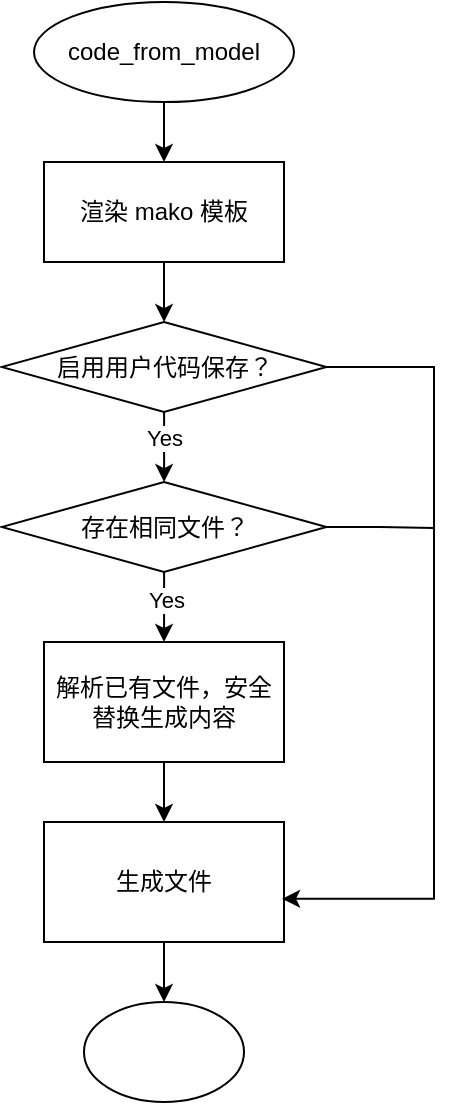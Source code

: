 <mxfile version="22.0.4" type="github">
  <diagram name="第 1 页" id="9DdOqp5RpslNYR3PhkIs">
    <mxGraphModel dx="1237" dy="857" grid="1" gridSize="10" guides="1" tooltips="1" connect="1" arrows="1" fold="1" page="1" pageScale="1" pageWidth="1169" pageHeight="827" math="0" shadow="0">
      <root>
        <mxCell id="0" />
        <mxCell id="1" parent="0" />
        <mxCell id="ahFxkoTIsDuq3HqAGgk5-3" value="" style="edgeStyle=orthogonalEdgeStyle;rounded=0;orthogonalLoop=1;jettySize=auto;html=1;" edge="1" parent="1" source="ahFxkoTIsDuq3HqAGgk5-1" target="ahFxkoTIsDuq3HqAGgk5-2">
          <mxGeometry relative="1" as="geometry" />
        </mxCell>
        <mxCell id="ahFxkoTIsDuq3HqAGgk5-1" value="code_from_model" style="ellipse;whiteSpace=wrap;html=1;" vertex="1" parent="1">
          <mxGeometry x="190" y="80" width="130" height="50" as="geometry" />
        </mxCell>
        <mxCell id="ahFxkoTIsDuq3HqAGgk5-5" value="" style="edgeStyle=orthogonalEdgeStyle;rounded=0;orthogonalLoop=1;jettySize=auto;html=1;" edge="1" parent="1" source="ahFxkoTIsDuq3HqAGgk5-2" target="ahFxkoTIsDuq3HqAGgk5-4">
          <mxGeometry relative="1" as="geometry" />
        </mxCell>
        <mxCell id="ahFxkoTIsDuq3HqAGgk5-2" value="渲染 mako 模板" style="whiteSpace=wrap;html=1;" vertex="1" parent="1">
          <mxGeometry x="195" y="160" width="120" height="50" as="geometry" />
        </mxCell>
        <mxCell id="ahFxkoTIsDuq3HqAGgk5-17" value="" style="edgeStyle=orthogonalEdgeStyle;rounded=0;orthogonalLoop=1;jettySize=auto;html=1;" edge="1" parent="1" source="ahFxkoTIsDuq3HqAGgk5-4" target="ahFxkoTIsDuq3HqAGgk5-16">
          <mxGeometry relative="1" as="geometry" />
        </mxCell>
        <mxCell id="ahFxkoTIsDuq3HqAGgk5-25" value="Yes" style="edgeLabel;html=1;align=center;verticalAlign=middle;resizable=0;points=[];" vertex="1" connectable="0" parent="ahFxkoTIsDuq3HqAGgk5-17">
          <mxGeometry x="-0.431" relative="1" as="geometry">
            <mxPoint as="offset" />
          </mxGeometry>
        </mxCell>
        <mxCell id="ahFxkoTIsDuq3HqAGgk5-4" value="启用用户代码保存？" style="rhombus;whiteSpace=wrap;html=1;" vertex="1" parent="1">
          <mxGeometry x="173.75" y="240" width="162.5" height="45" as="geometry" />
        </mxCell>
        <mxCell id="ahFxkoTIsDuq3HqAGgk5-20" value="" style="edgeStyle=orthogonalEdgeStyle;rounded=0;orthogonalLoop=1;jettySize=auto;html=1;" edge="1" parent="1" source="ahFxkoTIsDuq3HqAGgk5-10" target="ahFxkoTIsDuq3HqAGgk5-19">
          <mxGeometry relative="1" as="geometry" />
        </mxCell>
        <mxCell id="ahFxkoTIsDuq3HqAGgk5-10" value="解析已有文件，安全替换生成内容" style="whiteSpace=wrap;html=1;" vertex="1" parent="1">
          <mxGeometry x="195" y="400" width="120" height="60" as="geometry" />
        </mxCell>
        <mxCell id="ahFxkoTIsDuq3HqAGgk5-18" value="" style="edgeStyle=orthogonalEdgeStyle;rounded=0;orthogonalLoop=1;jettySize=auto;html=1;" edge="1" parent="1" source="ahFxkoTIsDuq3HqAGgk5-16" target="ahFxkoTIsDuq3HqAGgk5-10">
          <mxGeometry relative="1" as="geometry" />
        </mxCell>
        <mxCell id="ahFxkoTIsDuq3HqAGgk5-26" value="Yes" style="edgeLabel;html=1;align=center;verticalAlign=middle;resizable=0;points=[];" vertex="1" connectable="0" parent="ahFxkoTIsDuq3HqAGgk5-18">
          <mxGeometry x="-0.349" y="1" relative="1" as="geometry">
            <mxPoint y="2" as="offset" />
          </mxGeometry>
        </mxCell>
        <mxCell id="ahFxkoTIsDuq3HqAGgk5-24" style="edgeStyle=orthogonalEdgeStyle;rounded=0;orthogonalLoop=1;jettySize=auto;html=1;endArrow=none;endFill=0;" edge="1" parent="1" source="ahFxkoTIsDuq3HqAGgk5-16">
          <mxGeometry relative="1" as="geometry">
            <mxPoint x="390" y="343" as="targetPoint" />
            <Array as="points">
              <mxPoint x="363" y="343" />
              <mxPoint x="390" y="343" />
            </Array>
          </mxGeometry>
        </mxCell>
        <mxCell id="ahFxkoTIsDuq3HqAGgk5-16" value="存在相同文件？" style="rhombus;whiteSpace=wrap;html=1;" vertex="1" parent="1">
          <mxGeometry x="173.75" y="320" width="162.5" height="45" as="geometry" />
        </mxCell>
        <mxCell id="ahFxkoTIsDuq3HqAGgk5-22" value="" style="edgeStyle=orthogonalEdgeStyle;rounded=0;orthogonalLoop=1;jettySize=auto;html=1;" edge="1" parent="1" source="ahFxkoTIsDuq3HqAGgk5-19" target="ahFxkoTIsDuq3HqAGgk5-21">
          <mxGeometry relative="1" as="geometry" />
        </mxCell>
        <mxCell id="ahFxkoTIsDuq3HqAGgk5-19" value="生成文件" style="whiteSpace=wrap;html=1;" vertex="1" parent="1">
          <mxGeometry x="195" y="490" width="120" height="60" as="geometry" />
        </mxCell>
        <mxCell id="ahFxkoTIsDuq3HqAGgk5-21" value="" style="ellipse;whiteSpace=wrap;html=1;" vertex="1" parent="1">
          <mxGeometry x="215" y="580" width="80" height="50" as="geometry" />
        </mxCell>
        <mxCell id="ahFxkoTIsDuq3HqAGgk5-23" style="edgeStyle=orthogonalEdgeStyle;rounded=0;orthogonalLoop=1;jettySize=auto;html=1;entryX=0.992;entryY=0.64;entryDx=0;entryDy=0;entryPerimeter=0;" edge="1" parent="1" source="ahFxkoTIsDuq3HqAGgk5-4" target="ahFxkoTIsDuq3HqAGgk5-19">
          <mxGeometry relative="1" as="geometry">
            <Array as="points">
              <mxPoint x="390" y="263" />
              <mxPoint x="390" y="528" />
            </Array>
          </mxGeometry>
        </mxCell>
      </root>
    </mxGraphModel>
  </diagram>
</mxfile>
